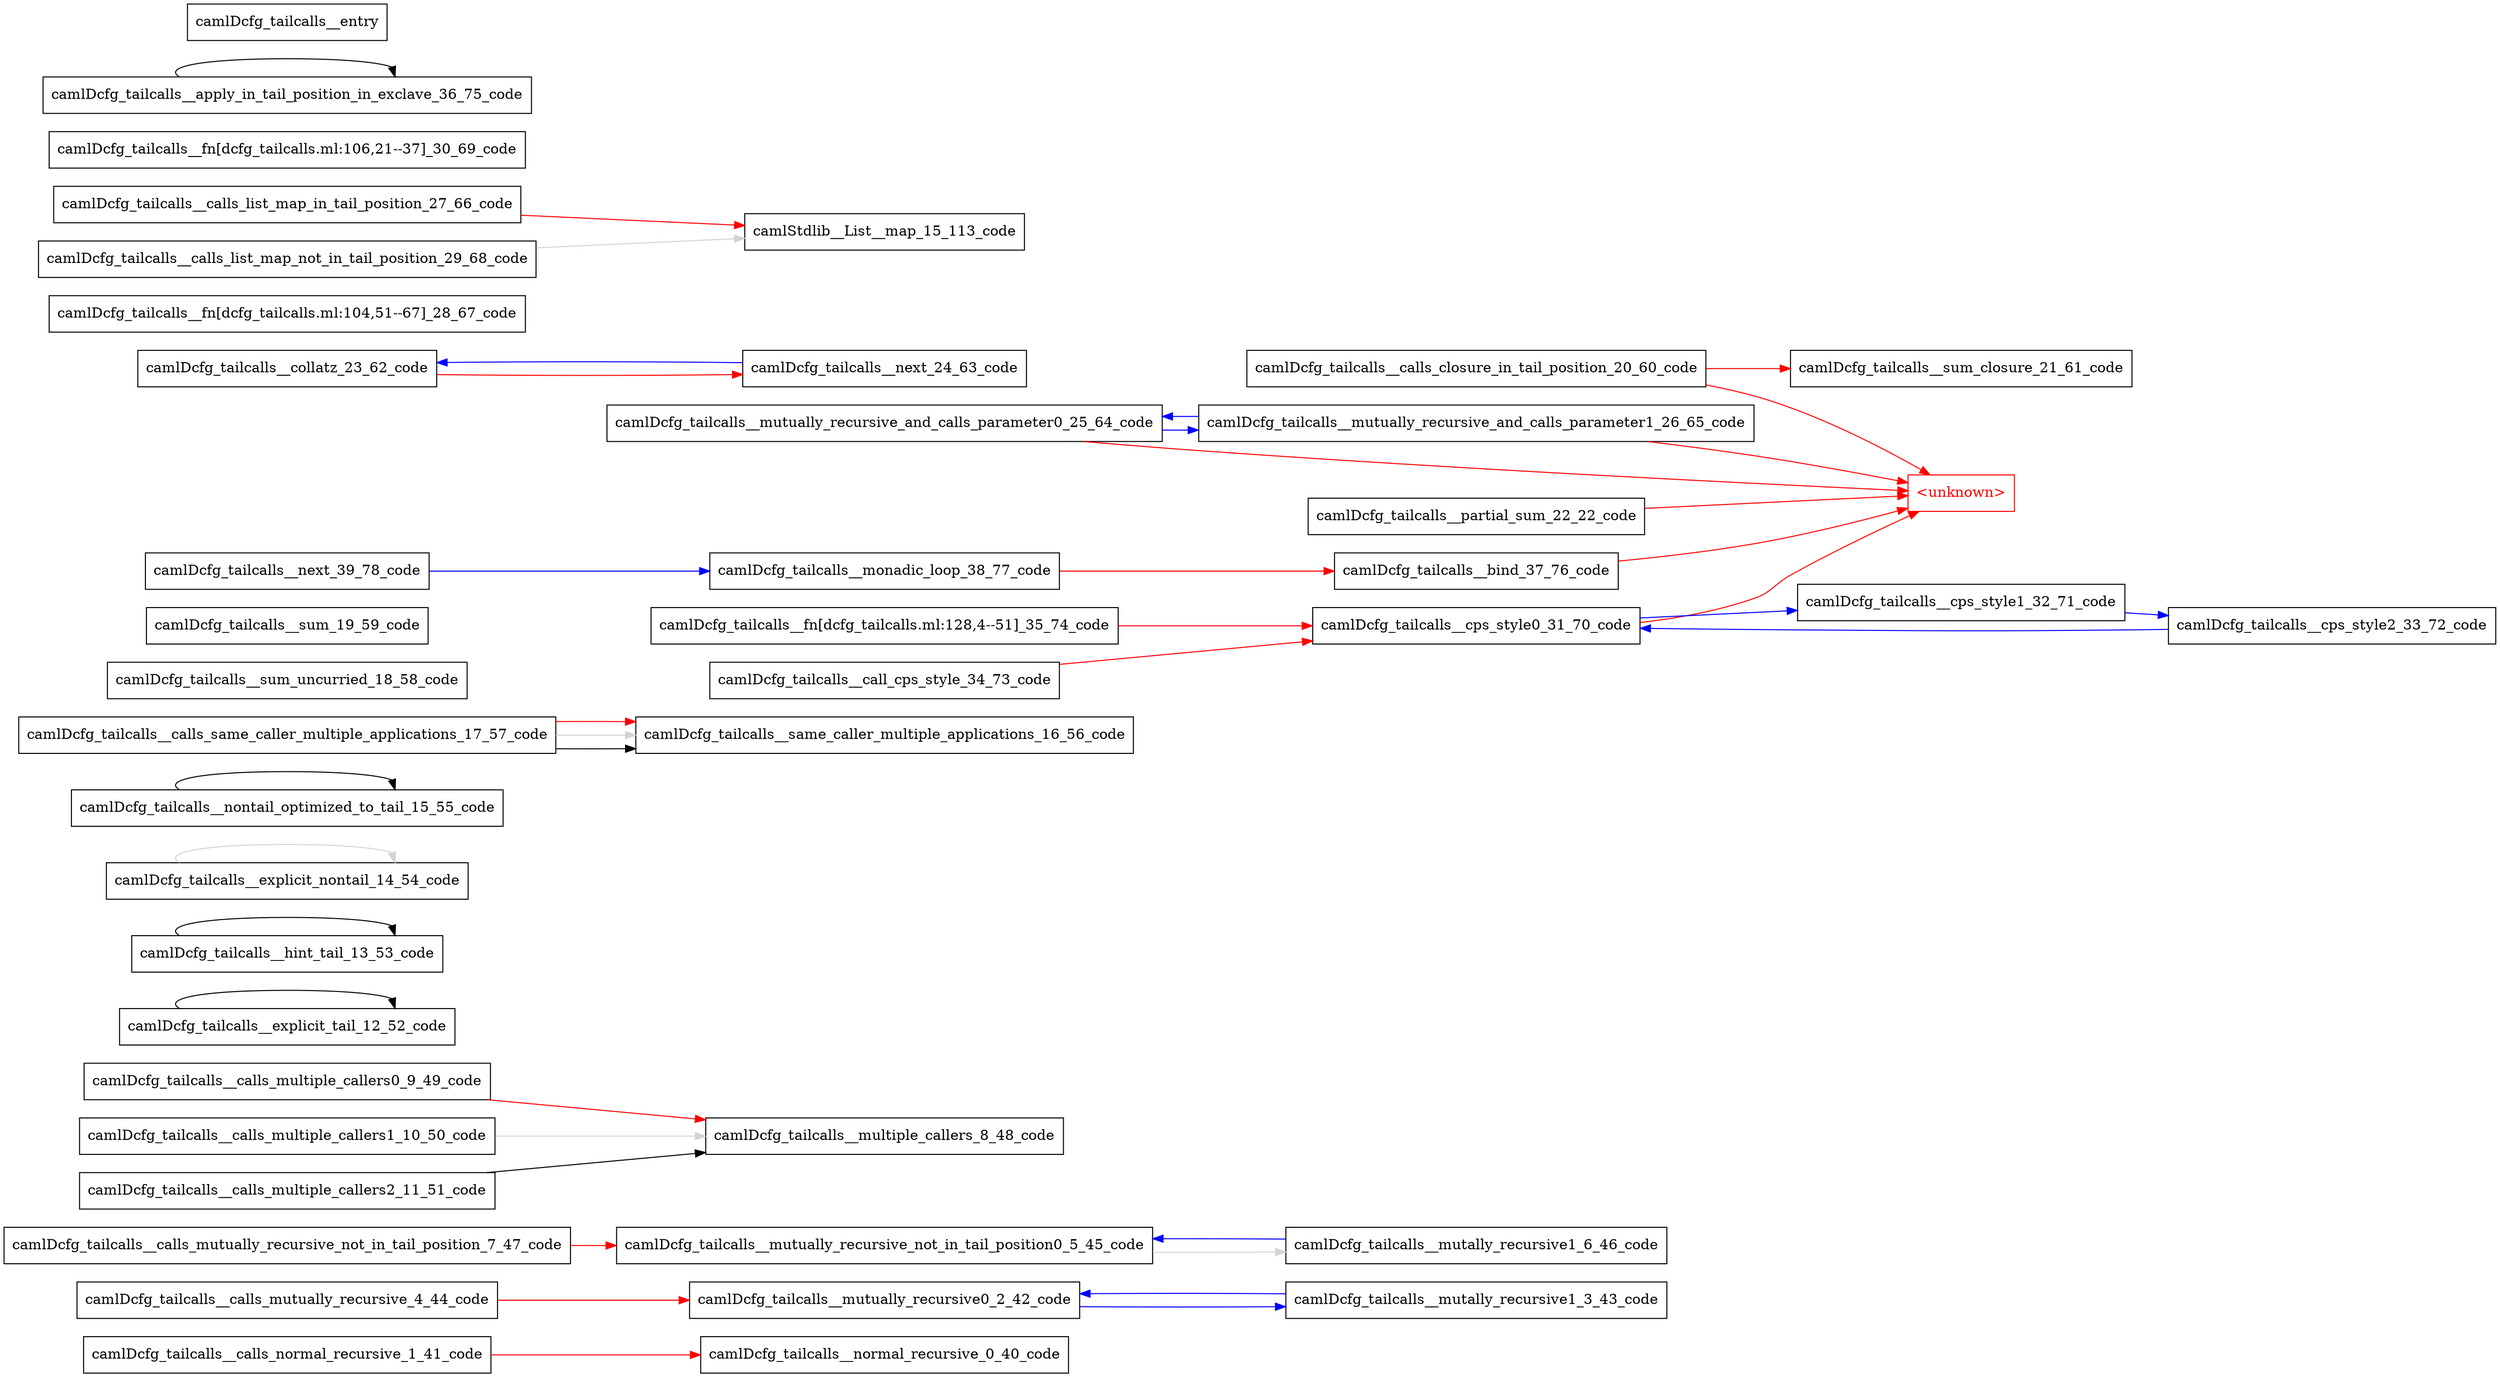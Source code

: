digraph {
  rankdir=LR
  0 [label="camlDcfg_tailcalls__normal_recursive_0_40_code" shape=box color="black" fontcolor="black"]
  1 [label="camlDcfg_tailcalls__calls_normal_recursive_1_41_code" shape=box color="black" fontcolor="black"]
  1 -> 0 [color="red" style="solid"]
  2 [label="camlDcfg_tailcalls__mutually_recursive0_2_42_code" shape=box color="black" fontcolor="black"]
  2 -> 3 [color="blue" style="solid"]
  3 [label="camlDcfg_tailcalls__mutally_recursive1_3_43_code" shape=box color="black" fontcolor="black"]
  3 -> 2 [color="blue" style="solid"]
  4 [label="camlDcfg_tailcalls__calls_mutually_recursive_4_44_code" shape=box color="black" fontcolor="black"]
  4 -> 2 [color="red" style="solid"]
  5 [label="camlDcfg_tailcalls__mutually_recursive_not_in_tail_position0_5_45_code" shape=box color="black" fontcolor="black"]
  5 -> 6 [color="lightgrey" style="solid"]
  6 [label="camlDcfg_tailcalls__mutally_recursive1_6_46_code" shape=box color="black" fontcolor="black"]
  6 -> 5 [color="blue" style="solid"]
  7 [label="camlDcfg_tailcalls__calls_mutually_recursive_not_in_tail_position_7_47_code" shape=box color="black" fontcolor="black"]
  7 -> 5 [color="red" style="solid"]
  8 [label="camlDcfg_tailcalls__multiple_callers_8_48_code" shape=box color="black" fontcolor="black"]
  9 [label="camlDcfg_tailcalls__calls_multiple_callers0_9_49_code" shape=box color="black" fontcolor="black"]
  9 -> 8 [color="red" style="solid"]
  10 [label="camlDcfg_tailcalls__calls_multiple_callers1_10_50_code" shape=box color="black" fontcolor="black"]
  10 -> 8 [color="lightgrey" style="solid"]
  11 [label="camlDcfg_tailcalls__calls_multiple_callers2_11_51_code" shape=box color="black" fontcolor="black"]
  11 -> 8 [color="black" style="solid"]
  12 [label="camlDcfg_tailcalls__explicit_tail_12_52_code" shape=box color="black" fontcolor="black"]
  12 -> 12 [color="black" style="solid"]
  13 [label="camlDcfg_tailcalls__hint_tail_13_53_code" shape=box color="black" fontcolor="black"]
  13 -> 13 [color="black" style="solid"]
  14 [label="camlDcfg_tailcalls__explicit_nontail_14_54_code" shape=box color="black" fontcolor="black"]
  14 -> 14 [color="lightgrey" style="solid"]
  15 [label="camlDcfg_tailcalls__nontail_optimized_to_tail_15_55_code" shape=box color="black" fontcolor="black"]
  15 -> 15 [color="black" style="solid"]
  16 [label="camlDcfg_tailcalls__same_caller_multiple_applications_16_56_code" shape=box color="black" fontcolor="black"]
  17 [label="camlDcfg_tailcalls__calls_same_caller_multiple_applications_17_57_code" shape=box color="black" fontcolor="black"]
  17 -> 16 [color="black" style="solid"]
  17 -> 16 [color="lightgrey" style="solid"]
  17 -> 16 [color="red" style="solid"]
  18 [label="camlDcfg_tailcalls__sum_uncurried_18_58_code" shape=box color="black" fontcolor="black"]
  19 [label="camlDcfg_tailcalls__sum_19_59_code" shape=box color="black" fontcolor="black"]
  20 [label="camlDcfg_tailcalls__calls_closure_in_tail_position_20_60_code" shape=box color="black" fontcolor="black"]
  20 -> unknown [color="red" style="solid"]
  20 -> 21 [color="red" style="solid"]
  21 [label="camlDcfg_tailcalls__sum_closure_21_61_code" shape=box color="black" fontcolor="black"]
  22 [label="camlDcfg_tailcalls__partial_sum_22_22_code" shape=box color="black" fontcolor="black"]
  22 -> unknown [color="red" style="solid"]
  23 [label="camlDcfg_tailcalls__collatz_23_62_code" shape=box color="black" fontcolor="black"]
  23 -> 24 [color="red" style="solid"]
  24 [label="camlDcfg_tailcalls__next_24_63_code" shape=box color="black" fontcolor="black"]
  24 -> 23 [color="blue" style="solid"]
  25 [label="camlDcfg_tailcalls__mutually_recursive_and_calls_parameter0_25_64_code" shape=box color="black" fontcolor="black"]
  25 -> 26 [color="blue" style="solid"]
  25 -> unknown [color="red" style="solid"]
  26 [label="camlDcfg_tailcalls__mutually_recursive_and_calls_parameter1_26_65_code" shape=box color="black" fontcolor="black"]
  26 -> 25 [color="blue" style="solid"]
  26 -> unknown [color="red" style="solid"]
  27 [label="camlDcfg_tailcalls__fn[dcfg_tailcalls.ml:104,51--67]_28_67_code" shape=box color="black" fontcolor="black"]
  28 [label="camlDcfg_tailcalls__calls_list_map_in_tail_position_27_66_code" shape=box color="black" fontcolor="black"]
  28 -> 29 [color="red" style="solid"]
  29 [label="camlStdlib__List__map_15_113_code" shape=box color="black" fontcolor="black"]
  30 [label="camlDcfg_tailcalls__calls_list_map_not_in_tail_position_29_68_code" shape=box color="black" fontcolor="black"]
  30 -> 29 [color="lightgrey" style="solid"]
  31 [label="camlDcfg_tailcalls__fn[dcfg_tailcalls.ml:106,21--37]_30_69_code" shape=box color="black" fontcolor="black"]
  32 [label="camlDcfg_tailcalls__cps_style0_31_70_code" shape=box color="black" fontcolor="black"]
  32 -> unknown [color="red" style="solid"]
  32 -> 33 [color="blue" style="solid"]
  33 [label="camlDcfg_tailcalls__cps_style1_32_71_code" shape=box color="black" fontcolor="black"]
  33 -> 34 [color="blue" style="solid"]
  34 [label="camlDcfg_tailcalls__cps_style2_33_72_code" shape=box color="black" fontcolor="black"]
  34 -> 32 [color="blue" style="solid"]
  35 [label="camlDcfg_tailcalls__call_cps_style_34_73_code" shape=box color="black" fontcolor="black"]
  35 -> 32 [color="red" style="solid"]
  36 [label="camlDcfg_tailcalls__fn[dcfg_tailcalls.ml:128,4--51]_35_74_code" shape=box color="black" fontcolor="black"]
  36 -> 32 [color="red" style="solid"]
  37 [label="camlDcfg_tailcalls__apply_in_tail_position_in_exclave_36_75_code" shape=box color="black" fontcolor="black"]
  37 -> 37 [color="black" style="solid"]
  38 [label="camlDcfg_tailcalls__bind_37_76_code" shape=box color="black" fontcolor="black"]
  38 -> unknown [color="red" style="solid"]
  39 [label="camlDcfg_tailcalls__monadic_loop_38_77_code" shape=box color="black" fontcolor="black"]
  39 -> 38 [color="red" style="solid"]
  40 [label="camlDcfg_tailcalls__next_39_78_code" shape=box color="black" fontcolor="black"]
  40 -> 39 [color="blue" style="solid"]
  41 [label="camlDcfg_tailcalls__entry" shape=box color="black" fontcolor="black"]
  unknown [label="<unknown>" shape=box color="red" fontcolor="red"]
}

